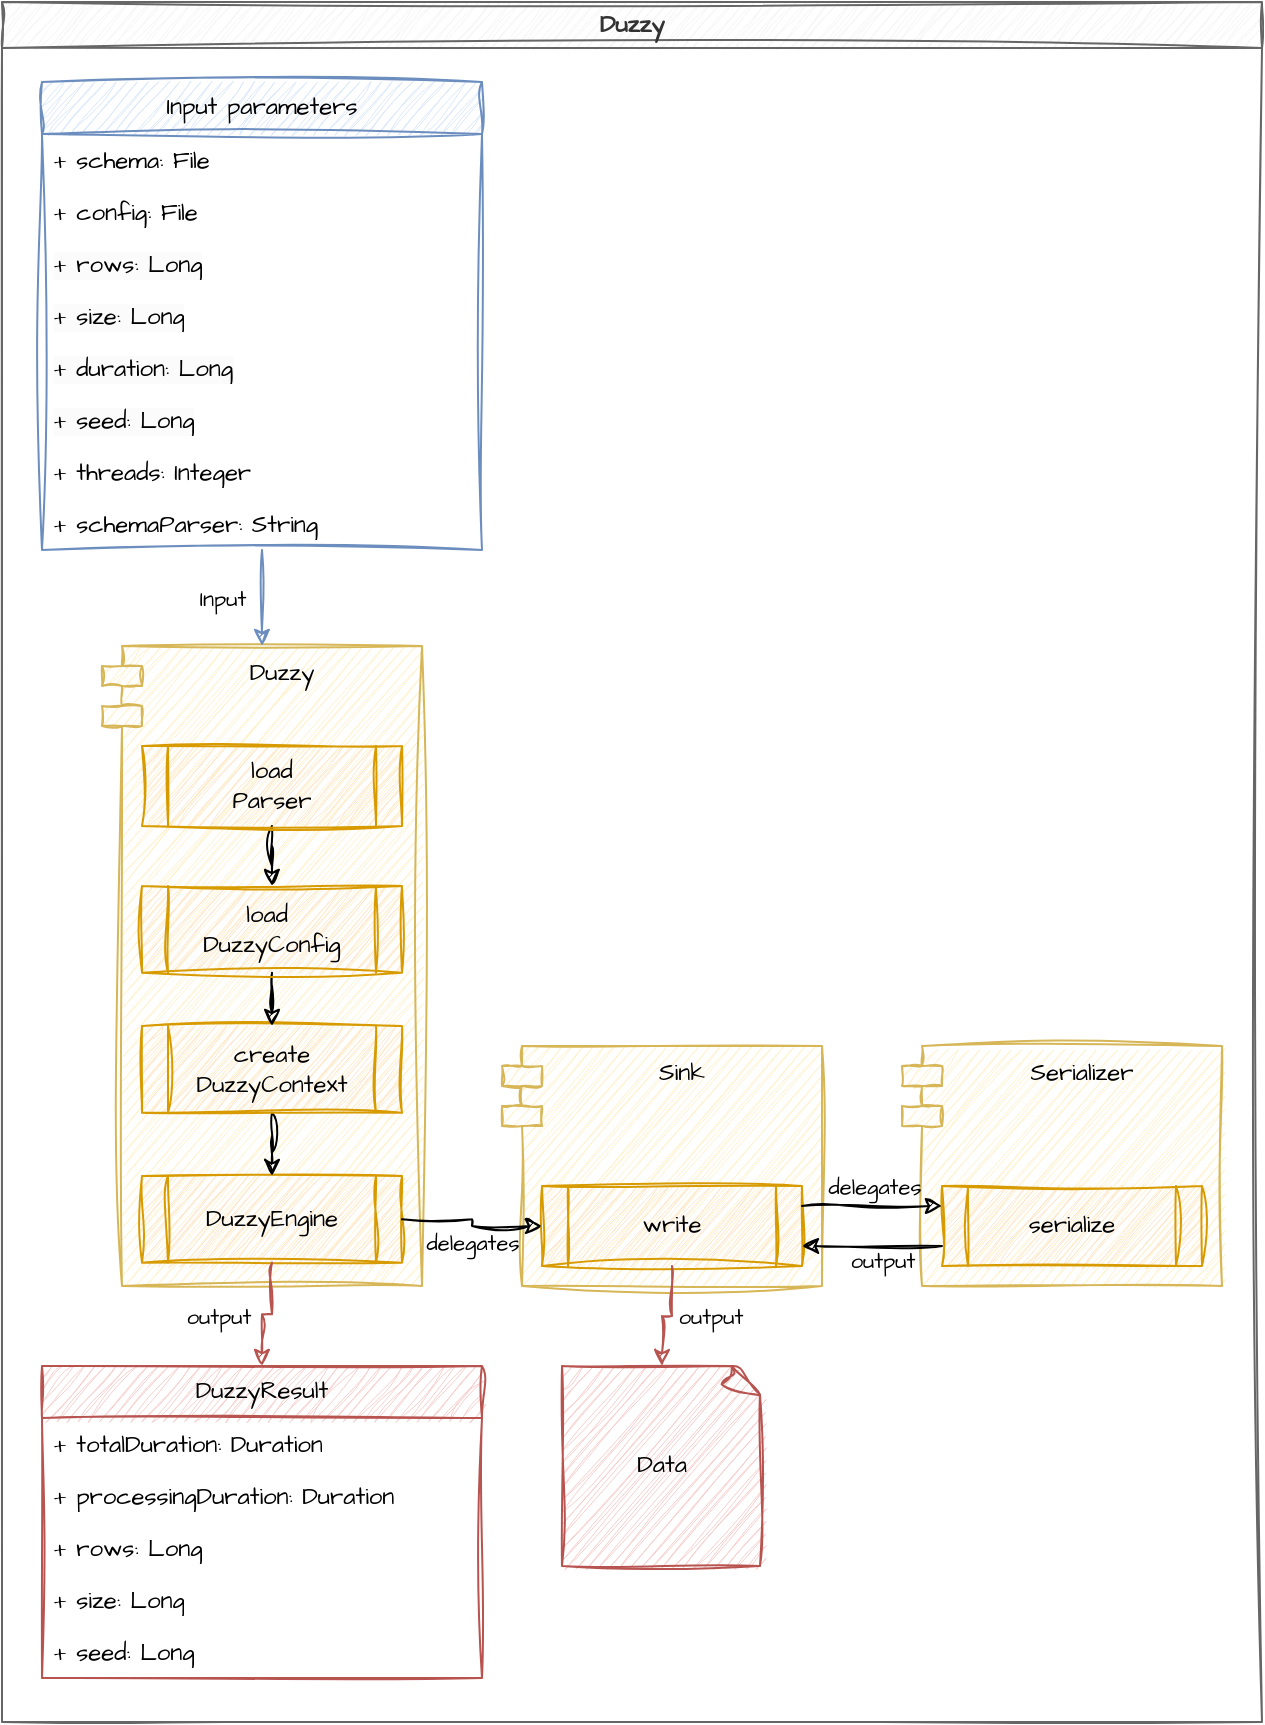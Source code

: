 <mxfile version="27.1.4" pages="3">
  <diagram name="Duzzy" id="pnqFzvZbyD39rJukW4TG">
    <mxGraphModel dx="1154" dy="770" grid="1" gridSize="10" guides="1" tooltips="1" connect="1" arrows="1" fold="1" page="1" pageScale="1" pageWidth="827" pageHeight="1169" math="0" shadow="0">
      <root>
        <mxCell id="0" />
        <mxCell id="1" parent="0" />
        <mxCell id="-JjYnB_nD6kpCVEs_xPV-169" value="Duzzy" style="swimlane;whiteSpace=wrap;html=1;sketch=1;hachureGap=4;jiggle=2;curveFitting=1;fontFamily=Architects Daughter;fontSource=https%3A%2F%2Ffonts.googleapis.com%2Fcss%3Ffamily%3DArchitects%2BDaughter;fillColor=#f5f5f5;fontColor=#333333;strokeColor=#666666;" parent="1" vertex="1">
          <mxGeometry x="40" y="40" width="630" height="860" as="geometry">
            <mxRectangle x="30" y="76" width="70" height="30" as="alternateBounds" />
          </mxGeometry>
        </mxCell>
        <mxCell id="-JjYnB_nD6kpCVEs_xPV-60" value="Serializer" style="shape=module;align=left;spacingLeft=20;align=center;verticalAlign=top;whiteSpace=wrap;html=1;sketch=1;hachureGap=4;jiggle=2;curveFitting=1;fontFamily=Architects Daughter;fontSource=https%3A%2F%2Ffonts.googleapis.com%2Fcss%3Ffamily%3DArchitects%2BDaughter;container=1;fillColor=#fff2cc;strokeColor=#d6b656;" parent="-JjYnB_nD6kpCVEs_xPV-169" vertex="1">
          <mxGeometry x="450" y="522" width="160" height="120" as="geometry">
            <mxRectangle x="200" y="520" width="110" height="30" as="alternateBounds" />
          </mxGeometry>
        </mxCell>
        <mxCell id="-JjYnB_nD6kpCVEs_xPV-61" value="serialize" style="shape=process;whiteSpace=wrap;html=1;backgroundOutline=1;sketch=1;hachureGap=4;jiggle=2;curveFitting=1;fontFamily=Architects Daughter;fontSource=https%3A%2F%2Ffonts.googleapis.com%2Fcss%3Ffamily%3DArchitects%2BDaughter;fillColor=#ffe6cc;strokeColor=#d79b00;" parent="-JjYnB_nD6kpCVEs_xPV-60" vertex="1">
          <mxGeometry x="20" y="70" width="130" height="40" as="geometry" />
        </mxCell>
        <mxCell id="-JjYnB_nD6kpCVEs_xPV-63" value="Sink" style="shape=module;align=left;spacingLeft=20;align=center;verticalAlign=top;whiteSpace=wrap;html=1;sketch=1;hachureGap=4;jiggle=2;curveFitting=1;fontFamily=Architects Daughter;fontSource=https%3A%2F%2Ffonts.googleapis.com%2Fcss%3Ffamily%3DArchitects%2BDaughter;container=1;fillColor=#fff2cc;strokeColor=#d6b656;" parent="-JjYnB_nD6kpCVEs_xPV-169" vertex="1">
          <mxGeometry x="250" y="522" width="160" height="120" as="geometry">
            <mxRectangle x="200" y="520" width="110" height="30" as="alternateBounds" />
          </mxGeometry>
        </mxCell>
        <mxCell id="-JjYnB_nD6kpCVEs_xPV-64" value="write" style="shape=process;whiteSpace=wrap;html=1;backgroundOutline=1;sketch=1;hachureGap=4;jiggle=2;curveFitting=1;fontFamily=Architects Daughter;fontSource=https%3A%2F%2Ffonts.googleapis.com%2Fcss%3Ffamily%3DArchitects%2BDaughter;fillColor=#ffe6cc;strokeColor=#d79b00;" parent="-JjYnB_nD6kpCVEs_xPV-63" vertex="1">
          <mxGeometry x="20" y="70" width="130" height="40" as="geometry" />
        </mxCell>
        <mxCell id="-JjYnB_nD6kpCVEs_xPV-66" style="edgeStyle=orthogonalEdgeStyle;rounded=0;sketch=1;hachureGap=4;jiggle=2;curveFitting=1;orthogonalLoop=1;jettySize=auto;html=1;entryX=0;entryY=0.25;entryDx=0;entryDy=0;fontFamily=Architects Daughter;fontSource=https%3A%2F%2Ffonts.googleapis.com%2Fcss%3Ffamily%3DArchitects%2BDaughter;exitX=1;exitY=0.25;exitDx=0;exitDy=0;fillColor=#dae8fc;strokeColor=#000000;" parent="-JjYnB_nD6kpCVEs_xPV-169" source="-JjYnB_nD6kpCVEs_xPV-64" target="-JjYnB_nD6kpCVEs_xPV-61" edge="1">
          <mxGeometry relative="1" as="geometry" />
        </mxCell>
        <mxCell id="7cIZia62LDcIAHMaiL2--11" value="delegates" style="edgeLabel;html=1;align=center;verticalAlign=middle;resizable=0;points=[];sketch=1;hachureGap=4;jiggle=2;curveFitting=1;fontFamily=Architects Daughter;fontSource=https%3A%2F%2Ffonts.googleapis.com%2Fcss%3Ffamily%3DArchitects%2BDaughter;spacingBottom=15;labelBackgroundColor=none;" parent="-JjYnB_nD6kpCVEs_xPV-66" vertex="1" connectable="0">
          <mxGeometry x="0.029" y="3" relative="1" as="geometry">
            <mxPoint as="offset" />
          </mxGeometry>
        </mxCell>
        <mxCell id="-JjYnB_nD6kpCVEs_xPV-67" style="edgeStyle=orthogonalEdgeStyle;rounded=0;sketch=1;hachureGap=4;jiggle=2;curveFitting=1;orthogonalLoop=1;jettySize=auto;html=1;entryX=1;entryY=0.75;entryDx=0;entryDy=0;fontFamily=Architects Daughter;fontSource=https%3A%2F%2Ffonts.googleapis.com%2Fcss%3Ffamily%3DArchitects%2BDaughter;exitX=0;exitY=0.75;exitDx=0;exitDy=0;fillColor=#f8cecc;strokeColor=#000000;spacingBottom=0;labelBackgroundColor=none;spacingTop=10;" parent="-JjYnB_nD6kpCVEs_xPV-169" source="-JjYnB_nD6kpCVEs_xPV-61" target="-JjYnB_nD6kpCVEs_xPV-64" edge="1">
          <mxGeometry relative="1" as="geometry" />
        </mxCell>
        <mxCell id="7cIZia62LDcIAHMaiL2--13" value="out&lt;span style=&quot;color: light-dark(rgb(0, 0, 0), rgb(255, 255, 255));&quot;&gt;put&lt;/span&gt;" style="edgeLabel;html=1;align=center;verticalAlign=middle;resizable=0;points=[];sketch=1;hachureGap=4;jiggle=2;curveFitting=1;fontFamily=Architects Daughter;fontSource=https%3A%2F%2Ffonts.googleapis.com%2Fcss%3Ffamily%3DArchitects%2BDaughter;labelBackgroundColor=none;spacingTop=15;spacingRight=5;" parent="-JjYnB_nD6kpCVEs_xPV-67" vertex="1" connectable="0">
          <mxGeometry x="-0.2" y="-1" relative="1" as="geometry">
            <mxPoint as="offset" />
          </mxGeometry>
        </mxCell>
        <mxCell id="-JjYnB_nD6kpCVEs_xPV-68" value="Duzzy" style="shape=module;align=left;spacingLeft=20;align=center;verticalAlign=top;whiteSpace=wrap;html=1;sketch=1;hachureGap=4;jiggle=2;curveFitting=1;fontFamily=Architects Daughter;fontSource=https%3A%2F%2Ffonts.googleapis.com%2Fcss%3Ffamily%3DArchitects%2BDaughter;container=1;fillColor=#fff2cc;strokeColor=#d6b656;" parent="-JjYnB_nD6kpCVEs_xPV-169" vertex="1">
          <mxGeometry x="50" y="322" width="160" height="320" as="geometry">
            <mxRectangle x="200" y="520" width="110" height="30" as="alternateBounds" />
          </mxGeometry>
        </mxCell>
        <mxCell id="-JjYnB_nD6kpCVEs_xPV-69" value="DuzzyEngine" style="shape=process;whiteSpace=wrap;html=1;backgroundOutline=1;sketch=1;hachureGap=4;jiggle=2;curveFitting=1;fontFamily=Architects Daughter;fontSource=https%3A%2F%2Ffonts.googleapis.com%2Fcss%3Ffamily%3DArchitects%2BDaughter;fillColor=#ffe6cc;strokeColor=#d79b00;" parent="-JjYnB_nD6kpCVEs_xPV-68" vertex="1">
          <mxGeometry x="20" y="265" width="130" height="43.33" as="geometry" />
        </mxCell>
        <mxCell id="-JjYnB_nD6kpCVEs_xPV-132" style="edgeStyle=orthogonalEdgeStyle;rounded=0;sketch=1;hachureGap=4;jiggle=2;curveFitting=1;orthogonalLoop=1;jettySize=auto;html=1;entryX=0.5;entryY=0;entryDx=0;entryDy=0;fontFamily=Architects Daughter;fontSource=https%3A%2F%2Ffonts.googleapis.com%2Fcss%3Ffamily%3DArchitects%2BDaughter;" parent="-JjYnB_nD6kpCVEs_xPV-68" source="-JjYnB_nD6kpCVEs_xPV-129" target="-JjYnB_nD6kpCVEs_xPV-69" edge="1">
          <mxGeometry relative="1" as="geometry" />
        </mxCell>
        <mxCell id="-JjYnB_nD6kpCVEs_xPV-129" value="create&lt;div&gt;DuzzyContext&lt;/div&gt;" style="shape=process;whiteSpace=wrap;html=1;backgroundOutline=1;sketch=1;hachureGap=4;jiggle=2;curveFitting=1;fontFamily=Architects Daughter;fontSource=https%3A%2F%2Ffonts.googleapis.com%2Fcss%3Ffamily%3DArchitects%2BDaughter;fillColor=#ffe6cc;strokeColor=#d79b00;" parent="-JjYnB_nD6kpCVEs_xPV-68" vertex="1">
          <mxGeometry x="20" y="190" width="130" height="43.33" as="geometry" />
        </mxCell>
        <mxCell id="-JjYnB_nD6kpCVEs_xPV-134" style="edgeStyle=orthogonalEdgeStyle;rounded=0;sketch=1;hachureGap=4;jiggle=2;curveFitting=1;orthogonalLoop=1;jettySize=auto;html=1;fontFamily=Architects Daughter;fontSource=https%3A%2F%2Ffonts.googleapis.com%2Fcss%3Ffamily%3DArchitects%2BDaughter;" parent="-JjYnB_nD6kpCVEs_xPV-68" source="-JjYnB_nD6kpCVEs_xPV-130" target="-JjYnB_nD6kpCVEs_xPV-129" edge="1">
          <mxGeometry relative="1" as="geometry" />
        </mxCell>
        <mxCell id="-JjYnB_nD6kpCVEs_xPV-130" value="load&amp;nbsp;&lt;div&gt;DuzzyConfig&lt;/div&gt;" style="shape=process;whiteSpace=wrap;html=1;backgroundOutline=1;sketch=1;hachureGap=4;jiggle=2;curveFitting=1;fontFamily=Architects Daughter;fontSource=https%3A%2F%2Ffonts.googleapis.com%2Fcss%3Ffamily%3DArchitects%2BDaughter;fillColor=#ffe6cc;strokeColor=#d79b00;" parent="-JjYnB_nD6kpCVEs_xPV-68" vertex="1">
          <mxGeometry x="20" y="120" width="130" height="43.33" as="geometry" />
        </mxCell>
        <mxCell id="-JjYnB_nD6kpCVEs_xPV-135" style="edgeStyle=orthogonalEdgeStyle;rounded=0;sketch=1;hachureGap=4;jiggle=2;curveFitting=1;orthogonalLoop=1;jettySize=auto;html=1;entryX=0.5;entryY=0;entryDx=0;entryDy=0;fontFamily=Architects Daughter;fontSource=https%3A%2F%2Ffonts.googleapis.com%2Fcss%3Ffamily%3DArchitects%2BDaughter;" parent="-JjYnB_nD6kpCVEs_xPV-68" source="-JjYnB_nD6kpCVEs_xPV-131" target="-JjYnB_nD6kpCVEs_xPV-130" edge="1">
          <mxGeometry relative="1" as="geometry" />
        </mxCell>
        <mxCell id="-JjYnB_nD6kpCVEs_xPV-131" value="load&lt;div&gt;Parser&lt;/div&gt;" style="shape=process;whiteSpace=wrap;html=1;backgroundOutline=1;sketch=1;hachureGap=4;jiggle=2;curveFitting=1;fontFamily=Architects Daughter;fontSource=https%3A%2F%2Ffonts.googleapis.com%2Fcss%3Ffamily%3DArchitects%2BDaughter;fillColor=#ffe6cc;strokeColor=#d79b00;" parent="-JjYnB_nD6kpCVEs_xPV-68" vertex="1">
          <mxGeometry x="20" y="50" width="130" height="40" as="geometry" />
        </mxCell>
        <mxCell id="-JjYnB_nD6kpCVEs_xPV-70" value="delegates" style="edgeStyle=orthogonalEdgeStyle;rounded=0;sketch=1;hachureGap=4;jiggle=2;curveFitting=1;orthogonalLoop=1;jettySize=auto;html=1;entryX=0;entryY=0.5;entryDx=0;entryDy=0;fontFamily=Architects Daughter;fontSource=https%3A%2F%2Ffonts.googleapis.com%2Fcss%3Ffamily%3DArchitects%2BDaughter;fillColor=#dae8fc;strokeColor=#000000;spacingTop=18;labelBackgroundColor=none;" parent="-JjYnB_nD6kpCVEs_xPV-169" source="-JjYnB_nD6kpCVEs_xPV-69" target="-JjYnB_nD6kpCVEs_xPV-64" edge="1">
          <mxGeometry x="0.009" relative="1" as="geometry">
            <mxPoint as="offset" />
          </mxGeometry>
        </mxCell>
        <mxCell id="-JjYnB_nD6kpCVEs_xPV-75" value="DuzzyResult" style="swimlane;fontStyle=0;childLayout=stackLayout;horizontal=1;startSize=26;fillColor=#f8cecc;horizontalStack=0;resizeParent=1;resizeParentMax=0;resizeLast=0;collapsible=1;marginBottom=0;whiteSpace=wrap;html=1;sketch=1;hachureGap=4;jiggle=2;curveFitting=1;fontFamily=Architects Daughter;fontSource=https%3A%2F%2Ffonts.googleapis.com%2Fcss%3Ffamily%3DArchitects%2BDaughter;swimlaneLine=1;strokeColor=#b85450;" parent="-JjYnB_nD6kpCVEs_xPV-169" vertex="1">
          <mxGeometry x="20" y="682" width="220" height="156" as="geometry" />
        </mxCell>
        <mxCell id="-JjYnB_nD6kpCVEs_xPV-76" value="+ totalDuration: Duration" style="text;strokeColor=none;fillColor=none;align=left;verticalAlign=top;spacingLeft=4;spacingRight=4;overflow=hidden;rotatable=0;points=[[0,0.5],[1,0.5]];portConstraint=eastwest;whiteSpace=wrap;html=1;fontFamily=Architects Daughter;fontSource=https%3A%2F%2Ffonts.googleapis.com%2Fcss%3Ffamily%3DArchitects%2BDaughter;" parent="-JjYnB_nD6kpCVEs_xPV-75" vertex="1">
          <mxGeometry y="26" width="220" height="26" as="geometry" />
        </mxCell>
        <mxCell id="gBrxHwZNslphg179oc5l-2" value="+ processingDuration: Duration" style="text;strokeColor=none;fillColor=none;align=left;verticalAlign=top;spacingLeft=4;spacingRight=4;overflow=hidden;rotatable=0;points=[[0,0.5],[1,0.5]];portConstraint=eastwest;whiteSpace=wrap;html=1;fontFamily=Architects Daughter;fontSource=https%3A%2F%2Ffonts.googleapis.com%2Fcss%3Ffamily%3DArchitects%2BDaughter;" parent="-JjYnB_nD6kpCVEs_xPV-75" vertex="1">
          <mxGeometry y="52" width="220" height="26" as="geometry" />
        </mxCell>
        <mxCell id="-JjYnB_nD6kpCVEs_xPV-77" value="+ rows: Long" style="text;strokeColor=none;fillColor=none;align=left;verticalAlign=top;spacingLeft=4;spacingRight=4;overflow=hidden;rotatable=0;points=[[0,0.5],[1,0.5]];portConstraint=eastwest;whiteSpace=wrap;html=1;fontFamily=Architects Daughter;fontSource=https%3A%2F%2Ffonts.googleapis.com%2Fcss%3Ffamily%3DArchitects%2BDaughter;" parent="-JjYnB_nD6kpCVEs_xPV-75" vertex="1">
          <mxGeometry y="78" width="220" height="26" as="geometry" />
        </mxCell>
        <mxCell id="-JjYnB_nD6kpCVEs_xPV-78" value="+ size: Long" style="text;strokeColor=none;fillColor=none;align=left;verticalAlign=top;spacingLeft=4;spacingRight=4;overflow=hidden;rotatable=0;points=[[0,0.5],[1,0.5]];portConstraint=eastwest;whiteSpace=wrap;html=1;fontFamily=Architects Daughter;fontSource=https%3A%2F%2Ffonts.googleapis.com%2Fcss%3Ffamily%3DArchitects%2BDaughter;" parent="-JjYnB_nD6kpCVEs_xPV-75" vertex="1">
          <mxGeometry y="104" width="220" height="26" as="geometry" />
        </mxCell>
        <mxCell id="9BSdGtgDBfkKoUl6hjT--2" value="+ seed: Long" style="text;strokeColor=none;fillColor=none;align=left;verticalAlign=top;spacingLeft=4;spacingRight=4;overflow=hidden;rotatable=0;points=[[0,0.5],[1,0.5]];portConstraint=eastwest;whiteSpace=wrap;html=1;fontFamily=Architects Daughter;fontSource=https%3A%2F%2Ffonts.googleapis.com%2Fcss%3Ffamily%3DArchitects%2BDaughter;" vertex="1" parent="-JjYnB_nD6kpCVEs_xPV-75">
          <mxGeometry y="130" width="220" height="26" as="geometry" />
        </mxCell>
        <mxCell id="-JjYnB_nD6kpCVEs_xPV-80" style="edgeStyle=orthogonalEdgeStyle;rounded=0;sketch=1;hachureGap=4;jiggle=2;curveFitting=1;orthogonalLoop=1;jettySize=auto;html=1;exitX=0.5;exitY=1;exitDx=0;exitDy=0;entryX=0.5;entryY=0;entryDx=0;entryDy=0;fontFamily=Architects Daughter;fontSource=https%3A%2F%2Ffonts.googleapis.com%2Fcss%3Ffamily%3DArchitects%2BDaughter;fillColor=#f8cecc;strokeColor=#b85450;spacingRight=10;" parent="-JjYnB_nD6kpCVEs_xPV-169" source="-JjYnB_nD6kpCVEs_xPV-69" target="-JjYnB_nD6kpCVEs_xPV-75" edge="1">
          <mxGeometry relative="1" as="geometry" />
        </mxCell>
        <mxCell id="7cIZia62LDcIAHMaiL2--12" value="output" style="edgeLabel;html=1;align=center;verticalAlign=middle;resizable=0;points=[];sketch=1;hachureGap=4;jiggle=2;curveFitting=1;fontFamily=Architects Daughter;fontSource=https%3A%2F%2Ffonts.googleapis.com%2Fcss%3Ffamily%3DArchitects%2BDaughter;labelBackgroundColor=none;spacingRight=50;" parent="-JjYnB_nD6kpCVEs_xPV-80" vertex="1" connectable="0">
          <mxGeometry x="-0.016" y="1" relative="1" as="geometry">
            <mxPoint as="offset" />
          </mxGeometry>
        </mxCell>
        <mxCell id="-JjYnB_nD6kpCVEs_xPV-136" value="Input" style="edgeStyle=orthogonalEdgeStyle;rounded=0;sketch=1;hachureGap=4;jiggle=2;curveFitting=1;orthogonalLoop=1;jettySize=auto;html=1;entryX=0.5;entryY=0;entryDx=0;entryDy=0;fontFamily=Architects Daughter;fontSource=https%3A%2F%2Ffonts.googleapis.com%2Fcss%3Ffamily%3DArchitects%2BDaughter;fillColor=#dae8fc;strokeColor=#6c8ebf;labelBackgroundColor=none;spacingRight=40;" parent="-JjYnB_nD6kpCVEs_xPV-169" source="-JjYnB_nD6kpCVEs_xPV-98" target="-JjYnB_nD6kpCVEs_xPV-68" edge="1">
          <mxGeometry relative="1" as="geometry" />
        </mxCell>
        <mxCell id="-JjYnB_nD6kpCVEs_xPV-98" value="Input parameters" style="swimlane;fontStyle=0;childLayout=stackLayout;horizontal=1;startSize=26;fillColor=#dae8fc;horizontalStack=0;resizeParent=1;resizeParentMax=0;resizeLast=0;collapsible=1;marginBottom=0;whiteSpace=wrap;html=1;sketch=1;hachureGap=4;jiggle=2;curveFitting=1;fontFamily=Architects Daughter;fontSource=https%3A%2F%2Ffonts.googleapis.com%2Fcss%3Ffamily%3DArchitects%2BDaughter;swimlaneLine=1;strokeColor=#6c8ebf;" parent="-JjYnB_nD6kpCVEs_xPV-169" vertex="1">
          <mxGeometry x="20" y="40" width="220" height="234" as="geometry" />
        </mxCell>
        <mxCell id="-JjYnB_nD6kpCVEs_xPV-99" value="+ schema: File" style="text;strokeColor=none;fillColor=none;align=left;verticalAlign=top;spacingLeft=4;spacingRight=4;overflow=hidden;rotatable=0;points=[[0,0.5],[1,0.5]];portConstraint=eastwest;whiteSpace=wrap;html=1;fontFamily=Architects Daughter;fontSource=https%3A%2F%2Ffonts.googleapis.com%2Fcss%3Ffamily%3DArchitects%2BDaughter;" parent="-JjYnB_nD6kpCVEs_xPV-98" vertex="1">
          <mxGeometry y="26" width="220" height="26" as="geometry" />
        </mxCell>
        <mxCell id="-JjYnB_nD6kpCVEs_xPV-100" value="+ config: File" style="text;strokeColor=none;fillColor=none;align=left;verticalAlign=top;spacingLeft=4;spacingRight=4;overflow=hidden;rotatable=0;points=[[0,0.5],[1,0.5]];portConstraint=eastwest;whiteSpace=wrap;html=1;fontFamily=Architects Daughter;fontSource=https%3A%2F%2Ffonts.googleapis.com%2Fcss%3Ffamily%3DArchitects%2BDaughter;" parent="-JjYnB_nD6kpCVEs_xPV-98" vertex="1">
          <mxGeometry y="52" width="220" height="26" as="geometry" />
        </mxCell>
        <mxCell id="-JjYnB_nD6kpCVEs_xPV-101" value="&lt;meta charset=&quot;utf-8&quot;&gt;&lt;span style=&quot;color: rgb(0, 0, 0); font-family: &amp;quot;Architects Daughter&amp;quot;; font-size: 12px; font-style: normal; font-variant-ligatures: normal; font-variant-caps: normal; font-weight: 400; letter-spacing: normal; orphans: 2; text-align: left; text-indent: 0px; text-transform: none; widows: 2; word-spacing: 0px; -webkit-text-stroke-width: 0px; white-space: normal; background-color: rgb(251, 251, 251); text-decoration-thickness: initial; text-decoration-style: initial; text-decoration-color: initial; display: inline !important; float: none;&quot;&gt;+ rows: Long&lt;/span&gt;" style="text;strokeColor=none;fillColor=none;align=left;verticalAlign=top;spacingLeft=4;spacingRight=4;overflow=hidden;rotatable=0;points=[[0,0.5],[1,0.5]];portConstraint=eastwest;whiteSpace=wrap;html=1;fontFamily=Architects Daughter;fontSource=https%3A%2F%2Ffonts.googleapis.com%2Fcss%3Ffamily%3DArchitects%2BDaughter;" parent="-JjYnB_nD6kpCVEs_xPV-98" vertex="1">
          <mxGeometry y="78" width="220" height="26" as="geometry" />
        </mxCell>
        <mxCell id="9BSdGtgDBfkKoUl6hjT--3" value="&lt;span style=&quot;color: rgb(0, 0, 0); font-family: &amp;quot;Architects Daughter&amp;quot;; font-size: 12px; font-style: normal; font-variant-ligatures: normal; font-variant-caps: normal; font-weight: 400; letter-spacing: normal; orphans: 2; text-align: left; text-indent: 0px; text-transform: none; widows: 2; word-spacing: 0px; -webkit-text-stroke-width: 0px; white-space: normal; background-color: rgb(251, 251, 251); text-decoration-thickness: initial; text-decoration-style: initial; text-decoration-color: initial; float: none; display: inline !important;&quot;&gt;+ size: Long&lt;/span&gt;" style="text;strokeColor=none;fillColor=none;align=left;verticalAlign=top;spacingLeft=4;spacingRight=4;overflow=hidden;rotatable=0;points=[[0,0.5],[1,0.5]];portConstraint=eastwest;whiteSpace=wrap;html=1;fontFamily=Architects Daughter;fontSource=https%3A%2F%2Ffonts.googleapis.com%2Fcss%3Ffamily%3DArchitects%2BDaughter;" vertex="1" parent="-JjYnB_nD6kpCVEs_xPV-98">
          <mxGeometry y="104" width="220" height="26" as="geometry" />
        </mxCell>
        <mxCell id="9BSdGtgDBfkKoUl6hjT--4" value="&lt;span style=&quot;color: rgb(0, 0, 0); font-family: &amp;quot;Architects Daughter&amp;quot;; font-size: 12px; font-style: normal; font-variant-ligatures: normal; font-variant-caps: normal; font-weight: 400; letter-spacing: normal; orphans: 2; text-align: left; text-indent: 0px; text-transform: none; widows: 2; word-spacing: 0px; -webkit-text-stroke-width: 0px; white-space: normal; background-color: rgb(251, 251, 251); text-decoration-thickness: initial; text-decoration-style: initial; text-decoration-color: initial; float: none; display: inline !important;&quot;&gt;+ duration: Long&lt;/span&gt;" style="text;strokeColor=none;fillColor=none;align=left;verticalAlign=top;spacingLeft=4;spacingRight=4;overflow=hidden;rotatable=0;points=[[0,0.5],[1,0.5]];portConstraint=eastwest;whiteSpace=wrap;html=1;fontFamily=Architects Daughter;fontSource=https%3A%2F%2Ffonts.googleapis.com%2Fcss%3Ffamily%3DArchitects%2BDaughter;" vertex="1" parent="-JjYnB_nD6kpCVEs_xPV-98">
          <mxGeometry y="130" width="220" height="26" as="geometry" />
        </mxCell>
        <mxCell id="-JjYnB_nD6kpCVEs_xPV-102" value="&lt;meta charset=&quot;utf-8&quot;&gt;&lt;span style=&quot;color: rgb(0, 0, 0); font-family: &amp;quot;Architects Daughter&amp;quot;; font-size: 12px; font-style: normal; font-variant-ligatures: normal; font-variant-caps: normal; font-weight: 400; letter-spacing: normal; orphans: 2; text-align: left; text-indent: 0px; text-transform: none; widows: 2; word-spacing: 0px; -webkit-text-stroke-width: 0px; white-space: normal; background-color: rgb(251, 251, 251); text-decoration-thickness: initial; text-decoration-style: initial; text-decoration-color: initial; display: inline !important; float: none;&quot;&gt;+ seed: Long&lt;/span&gt;" style="text;strokeColor=none;fillColor=none;align=left;verticalAlign=top;spacingLeft=4;spacingRight=4;overflow=hidden;rotatable=0;points=[[0,0.5],[1,0.5]];portConstraint=eastwest;whiteSpace=wrap;html=1;fontFamily=Architects Daughter;fontSource=https%3A%2F%2Ffonts.googleapis.com%2Fcss%3Ffamily%3DArchitects%2BDaughter;" parent="-JjYnB_nD6kpCVEs_xPV-98" vertex="1">
          <mxGeometry y="156" width="220" height="26" as="geometry" />
        </mxCell>
        <mxCell id="-JjYnB_nD6kpCVEs_xPV-103" value="+ threads: Integer" style="text;strokeColor=none;fillColor=none;align=left;verticalAlign=top;spacingLeft=4;spacingRight=4;overflow=hidden;rotatable=0;points=[[0,0.5],[1,0.5]];portConstraint=eastwest;whiteSpace=wrap;html=1;fontFamily=Architects Daughter;fontSource=https%3A%2F%2Ffonts.googleapis.com%2Fcss%3Ffamily%3DArchitects%2BDaughter;" parent="-JjYnB_nD6kpCVEs_xPV-98" vertex="1">
          <mxGeometry y="182" width="220" height="26" as="geometry" />
        </mxCell>
        <mxCell id="7cIZia62LDcIAHMaiL2--3" value="+ schemaParser: String" style="text;strokeColor=none;fillColor=none;align=left;verticalAlign=top;spacingLeft=4;spacingRight=4;overflow=hidden;rotatable=0;points=[[0,0.5],[1,0.5]];portConstraint=eastwest;whiteSpace=wrap;html=1;fontFamily=Architects Daughter;fontSource=https%3A%2F%2Ffonts.googleapis.com%2Fcss%3Ffamily%3DArchitects%2BDaughter;" parent="-JjYnB_nD6kpCVEs_xPV-98" vertex="1">
          <mxGeometry y="208" width="220" height="26" as="geometry" />
        </mxCell>
        <mxCell id="-JjYnB_nD6kpCVEs_xPV-205" value="Data" style="whiteSpace=wrap;html=1;shape=mxgraph.basic.document;sketch=1;hachureGap=4;jiggle=2;curveFitting=1;fontFamily=Architects Daughter;fontSource=https%3A%2F%2Ffonts.googleapis.com%2Fcss%3Ffamily%3DArchitects%2BDaughter;fillColor=#f8cecc;strokeColor=#b85450;" parent="-JjYnB_nD6kpCVEs_xPV-169" vertex="1">
          <mxGeometry x="280" y="682" width="100" height="100" as="geometry" />
        </mxCell>
        <mxCell id="-JjYnB_nD6kpCVEs_xPV-206" style="edgeStyle=orthogonalEdgeStyle;rounded=0;sketch=1;hachureGap=4;jiggle=2;curveFitting=1;orthogonalLoop=1;jettySize=auto;html=1;entryX=0.5;entryY=0;entryDx=0;entryDy=0;entryPerimeter=0;fontFamily=Architects Daughter;fontSource=https%3A%2F%2Ffonts.googleapis.com%2Fcss%3Ffamily%3DArchitects%2BDaughter;fillColor=#f8cecc;strokeColor=#b85450;labelBackgroundColor=none;spacingTop=10;" parent="-JjYnB_nD6kpCVEs_xPV-169" source="-JjYnB_nD6kpCVEs_xPV-64" target="-JjYnB_nD6kpCVEs_xPV-205" edge="1">
          <mxGeometry relative="1" as="geometry">
            <mxPoint x="350" y="662" as="targetPoint" />
          </mxGeometry>
        </mxCell>
        <mxCell id="7cIZia62LDcIAHMaiL2--14" value="output" style="edgeLabel;html=1;align=center;verticalAlign=middle;resizable=0;points=[];sketch=1;hachureGap=4;jiggle=2;curveFitting=1;fontFamily=Architects Daughter;fontSource=https%3A%2F%2Ffonts.googleapis.com%2Fcss%3Ffamily%3DArchitects%2BDaughter;labelBackgroundColor=none;spacingTop=15;spacingLeft=30;" parent="-JjYnB_nD6kpCVEs_xPV-206" vertex="1" connectable="0">
          <mxGeometry x="-0.382" y="4" relative="1" as="geometry">
            <mxPoint as="offset" />
          </mxGeometry>
        </mxCell>
      </root>
    </mxGraphModel>
  </diagram>
  <diagram id="IlgUO9Z_FTAXZNnUKU9S" name="Duzzy components">
    <mxGraphModel dx="1156" dy="770" grid="1" gridSize="10" guides="1" tooltips="1" connect="1" arrows="1" fold="1" page="1" pageScale="1" pageWidth="827" pageHeight="1169" math="0" shadow="0">
      <root>
        <mxCell id="0" />
        <mxCell id="1" parent="0" />
        <mxCell id="VvS_Z-bu8pSe9MN7qsOS-1" value="Duzzy - Load Parser" style="swimlane;whiteSpace=wrap;html=1;sketch=1;hachureGap=4;jiggle=2;curveFitting=1;fontFamily=Architects Daughter;fontSource=https%3A%2F%2Ffonts.googleapis.com%2Fcss%3Ffamily%3DArchitects%2BDaughter;" vertex="1" parent="1">
          <mxGeometry x="44" y="40" width="736" height="180" as="geometry" />
        </mxCell>
        <mxCell id="VvS_Z-bu8pSe9MN7qsOS-2" value="Duzzy" style="shape=module;align=left;spacingLeft=20;align=center;verticalAlign=top;whiteSpace=wrap;html=1;sketch=1;hachureGap=4;jiggle=2;curveFitting=1;fontFamily=Architects Daughter;fontSource=https%3A%2F%2Ffonts.googleapis.com%2Fcss%3Ffamily%3DArchitects%2BDaughter;container=1;fillColor=#fff2cc;strokeColor=#d6b656;" vertex="1" parent="VvS_Z-bu8pSe9MN7qsOS-1">
          <mxGeometry x="220" y="39" width="160" height="120" as="geometry">
            <mxRectangle x="200" y="520" width="110" height="30" as="alternateBounds" />
          </mxGeometry>
        </mxCell>
        <mxCell id="VvS_Z-bu8pSe9MN7qsOS-3" value="load&lt;div&gt;Parser&lt;/div&gt;" style="shape=process;whiteSpace=wrap;html=1;backgroundOutline=1;sketch=1;hachureGap=4;jiggle=2;curveFitting=1;fontFamily=Architects Daughter;fontSource=https%3A%2F%2Ffonts.googleapis.com%2Fcss%3Ffamily%3DArchitects%2BDaughter;fillColor=#ffe6cc;strokeColor=#d79b00;" vertex="1" parent="VvS_Z-bu8pSe9MN7qsOS-2">
          <mxGeometry x="20" y="70" width="130" height="40" as="geometry" />
        </mxCell>
        <mxCell id="VvS_Z-bu8pSe9MN7qsOS-4" value="Parser" style="shape=module;align=left;spacingLeft=20;align=center;verticalAlign=top;whiteSpace=wrap;html=1;sketch=1;hachureGap=4;jiggle=2;curveFitting=1;fontFamily=Architects Daughter;fontSource=https%3A%2F%2Ffonts.googleapis.com%2Fcss%3Ffamily%3DArchitects%2BDaughter;container=1;fillColor=#f8cecc;strokeColor=#b85450;" vertex="1" parent="VvS_Z-bu8pSe9MN7qsOS-1">
          <mxGeometry x="500" y="39" width="160" height="120" as="geometry">
            <mxRectangle x="200" y="520" width="110" height="30" as="alternateBounds" />
          </mxGeometry>
        </mxCell>
        <mxCell id="VvS_Z-bu8pSe9MN7qsOS-5" style="edgeStyle=orthogonalEdgeStyle;rounded=0;sketch=1;hachureGap=4;jiggle=2;curveFitting=1;orthogonalLoop=1;jettySize=auto;html=1;entryX=0;entryY=0.5;entryDx=10;entryDy=0;entryPerimeter=0;fontFamily=Architects Daughter;fontSource=https%3A%2F%2Ffonts.googleapis.com%2Fcss%3Ffamily%3DArchitects%2BDaughter;fillColor=#f8cecc;strokeColor=#b85450;" edge="1" parent="VvS_Z-bu8pSe9MN7qsOS-1" source="VvS_Z-bu8pSe9MN7qsOS-3" target="VvS_Z-bu8pSe9MN7qsOS-4">
          <mxGeometry relative="1" as="geometry" />
        </mxCell>
        <mxCell id="VvS_Z-bu8pSe9MN7qsOS-6" style="edgeStyle=orthogonalEdgeStyle;rounded=0;sketch=1;hachureGap=4;jiggle=2;curveFitting=1;orthogonalLoop=1;jettySize=auto;html=1;entryX=0;entryY=0.5;entryDx=0;entryDy=0;fontFamily=Architects Daughter;fontSource=https%3A%2F%2Ffonts.googleapis.com%2Fcss%3Ffamily%3DArchitects%2BDaughter;fillColor=#dae8fc;strokeColor=#6c8ebf;" edge="1" parent="VvS_Z-bu8pSe9MN7qsOS-1" source="VvS_Z-bu8pSe9MN7qsOS-7" target="VvS_Z-bu8pSe9MN7qsOS-3">
          <mxGeometry relative="1" as="geometry" />
        </mxCell>
        <mxCell id="VvS_Z-bu8pSe9MN7qsOS-7" value="Schema&lt;div&gt;Parser&lt;/div&gt;" style="text;html=1;align=center;verticalAlign=middle;whiteSpace=wrap;rounded=1;fontFamily=Architects Daughter;fontSource=https%3A%2F%2Ffonts.googleapis.com%2Fcss%3Ffamily%3DArchitects%2BDaughter;sketch=1;curveFitting=1;jiggle=2;fillColor=#dae8fc;strokeColor=#6c8ebf;" vertex="1" parent="VvS_Z-bu8pSe9MN7qsOS-1">
          <mxGeometry x="20" y="79" width="80" height="40" as="geometry" />
        </mxCell>
        <mxCell id="VvS_Z-bu8pSe9MN7qsOS-8" value="Duzzy - Load DuzzyConfig" style="swimlane;whiteSpace=wrap;html=1;sketch=1;hachureGap=4;jiggle=2;curveFitting=1;fontFamily=Architects Daughter;fontSource=https%3A%2F%2Ffonts.googleapis.com%2Fcss%3Ffamily%3DArchitects%2BDaughter;" vertex="1" parent="1">
          <mxGeometry x="44" y="249" width="740" height="181" as="geometry" />
        </mxCell>
        <mxCell id="VvS_Z-bu8pSe9MN7qsOS-9" value="DuzzyConfig" style="swimlane;fontStyle=0;childLayout=stackLayout;horizontal=1;startSize=26;fillColor=#f8cecc;horizontalStack=0;resizeParent=1;resizeParentMax=0;resizeLast=0;collapsible=1;marginBottom=0;whiteSpace=wrap;html=1;sketch=1;hachureGap=4;jiggle=2;curveFitting=1;fontFamily=Architects Daughter;fontSource=https%3A%2F%2Ffonts.googleapis.com%2Fcss%3Ffamily%3DArchitects%2BDaughter;swimlaneLine=1;strokeColor=#b85450;" vertex="1" parent="VvS_Z-bu8pSe9MN7qsOS-8">
          <mxGeometry x="500" y="61" width="220" height="78" as="geometry" />
        </mxCell>
        <mxCell id="VvS_Z-bu8pSe9MN7qsOS-10" value="+ enrichers: List&amp;lt;Enricher&amp;gt;" style="text;strokeColor=none;fillColor=none;align=left;verticalAlign=top;spacingLeft=4;spacingRight=4;overflow=hidden;rotatable=0;points=[[0,0.5],[1,0.5]];portConstraint=eastwest;whiteSpace=wrap;html=1;fontFamily=Architects Daughter;fontSource=https%3A%2F%2Ffonts.googleapis.com%2Fcss%3Ffamily%3DArchitects%2BDaughter;" vertex="1" parent="VvS_Z-bu8pSe9MN7qsOS-9">
          <mxGeometry y="26" width="220" height="26" as="geometry" />
        </mxCell>
        <mxCell id="VvS_Z-bu8pSe9MN7qsOS-11" value="+ sink: Sink" style="text;strokeColor=none;fillColor=none;align=left;verticalAlign=top;spacingLeft=4;spacingRight=4;overflow=hidden;rotatable=0;points=[[0,0.5],[1,0.5]];portConstraint=eastwest;whiteSpace=wrap;html=1;fontFamily=Architects Daughter;fontSource=https%3A%2F%2Ffonts.googleapis.com%2Fcss%3Ffamily%3DArchitects%2BDaughter;" vertex="1" parent="VvS_Z-bu8pSe9MN7qsOS-9">
          <mxGeometry y="52" width="220" height="26" as="geometry" />
        </mxCell>
        <mxCell id="VvS_Z-bu8pSe9MN7qsOS-12" value="Duzzy" style="shape=module;align=left;spacingLeft=20;align=center;verticalAlign=top;whiteSpace=wrap;html=1;sketch=1;hachureGap=4;jiggle=2;curveFitting=1;fontFamily=Architects Daughter;fontSource=https%3A%2F%2Ffonts.googleapis.com%2Fcss%3Ffamily%3DArchitects%2BDaughter;container=1;fillColor=#fff2cc;strokeColor=#d6b656;" vertex="1" parent="VvS_Z-bu8pSe9MN7qsOS-8">
          <mxGeometry x="220" y="40" width="160" height="120" as="geometry">
            <mxRectangle x="200" y="520" width="110" height="30" as="alternateBounds" />
          </mxGeometry>
        </mxCell>
        <mxCell id="VvS_Z-bu8pSe9MN7qsOS-13" value="load&lt;div&gt;DuzzyConfig&lt;/div&gt;" style="shape=process;whiteSpace=wrap;html=1;backgroundOutline=1;sketch=1;hachureGap=4;jiggle=2;curveFitting=1;fontFamily=Architects Daughter;fontSource=https%3A%2F%2Ffonts.googleapis.com%2Fcss%3Ffamily%3DArchitects%2BDaughter;fillColor=#ffe6cc;strokeColor=#d79b00;" vertex="1" parent="VvS_Z-bu8pSe9MN7qsOS-12">
          <mxGeometry x="20" y="70" width="130" height="40" as="geometry" />
        </mxCell>
        <mxCell id="VvS_Z-bu8pSe9MN7qsOS-14" style="edgeStyle=orthogonalEdgeStyle;rounded=0;sketch=1;hachureGap=4;jiggle=2;curveFitting=1;orthogonalLoop=1;jettySize=auto;html=1;entryX=0;entryY=0.5;entryDx=0;entryDy=0;fontFamily=Architects Daughter;fontSource=https%3A%2F%2Ffonts.googleapis.com%2Fcss%3Ffamily%3DArchitects%2BDaughter;fillColor=#f8cecc;strokeColor=#b85450;" edge="1" parent="VvS_Z-bu8pSe9MN7qsOS-8" source="VvS_Z-bu8pSe9MN7qsOS-13" target="VvS_Z-bu8pSe9MN7qsOS-10">
          <mxGeometry relative="1" as="geometry" />
        </mxCell>
        <mxCell id="VvS_Z-bu8pSe9MN7qsOS-15" style="edgeStyle=orthogonalEdgeStyle;rounded=0;sketch=1;hachureGap=4;jiggle=2;curveFitting=1;orthogonalLoop=1;jettySize=auto;html=1;fontFamily=Architects Daughter;fontSource=https%3A%2F%2Ffonts.googleapis.com%2Fcss%3Ffamily%3DArchitects%2BDaughter;fillColor=#dae8fc;strokeColor=#6c8ebf;" edge="1" parent="VvS_Z-bu8pSe9MN7qsOS-8" source="VvS_Z-bu8pSe9MN7qsOS-16" target="VvS_Z-bu8pSe9MN7qsOS-13">
          <mxGeometry relative="1" as="geometry" />
        </mxCell>
        <mxCell id="VvS_Z-bu8pSe9MN7qsOS-16" value="DuzzyConfig" style="text;html=1;align=center;verticalAlign=middle;whiteSpace=wrap;rounded=1;fontFamily=Architects Daughter;fontSource=https%3A%2F%2Ffonts.googleapis.com%2Fcss%3Ffamily%3DArchitects%2BDaughter;sketch=1;curveFitting=1;jiggle=2;fillColor=#dae8fc;strokeColor=#6c8ebf;" vertex="1" parent="VvS_Z-bu8pSe9MN7qsOS-8">
          <mxGeometry x="20" y="80" width="80" height="40" as="geometry" />
        </mxCell>
        <mxCell id="VvS_Z-bu8pSe9MN7qsOS-17" value="Duzzy - Parser" style="swimlane;whiteSpace=wrap;html=1;sketch=1;hachureGap=4;jiggle=2;curveFitting=1;fontFamily=Architects Daughter;fontSource=https%3A%2F%2Ffonts.googleapis.com%2Fcss%3Ffamily%3DArchitects%2BDaughter;" vertex="1" parent="1">
          <mxGeometry x="44" y="450" width="740" height="190" as="geometry" />
        </mxCell>
        <mxCell id="VvS_Z-bu8pSe9MN7qsOS-18" value="Parser" style="shape=module;align=left;spacingLeft=20;align=center;verticalAlign=top;whiteSpace=wrap;html=1;sketch=1;hachureGap=4;jiggle=2;curveFitting=1;fontFamily=Architects Daughter;fontSource=https%3A%2F%2Ffonts.googleapis.com%2Fcss%3Ffamily%3DArchitects%2BDaughter;container=1;fillColor=#fff2cc;strokeColor=#d6b656;" vertex="1" parent="VvS_Z-bu8pSe9MN7qsOS-17">
          <mxGeometry x="220" y="50" width="160" height="120" as="geometry">
            <mxRectangle x="200" y="520" width="110" height="30" as="alternateBounds" />
          </mxGeometry>
        </mxCell>
        <mxCell id="VvS_Z-bu8pSe9MN7qsOS-19" value="parse" style="shape=process;whiteSpace=wrap;html=1;backgroundOutline=1;sketch=1;hachureGap=4;jiggle=2;curveFitting=1;fontFamily=Architects Daughter;fontSource=https%3A%2F%2Ffonts.googleapis.com%2Fcss%3Ffamily%3DArchitects%2BDaughter;fillColor=#ffe6cc;strokeColor=#d79b00;" vertex="1" parent="VvS_Z-bu8pSe9MN7qsOS-18">
          <mxGeometry x="20" y="70" width="130" height="40" as="geometry" />
        </mxCell>
        <mxCell id="VvS_Z-bu8pSe9MN7qsOS-20" value="DuzzySchema" style="swimlane;fontStyle=0;childLayout=stackLayout;horizontal=1;startSize=26;fillColor=#f8cecc;horizontalStack=0;resizeParent=1;resizeParentMax=0;resizeLast=0;collapsible=1;marginBottom=0;whiteSpace=wrap;html=1;sketch=1;hachureGap=4;jiggle=2;curveFitting=1;fontFamily=Architects Daughter;fontSource=https%3A%2F%2Ffonts.googleapis.com%2Fcss%3Ffamily%3DArchitects%2BDaughter;swimlaneLine=1;strokeColor=#b85450;shadow=0;" vertex="1" parent="VvS_Z-bu8pSe9MN7qsOS-17">
          <mxGeometry x="500" y="118" width="220" height="52" as="geometry" />
        </mxCell>
        <mxCell id="VvS_Z-bu8pSe9MN7qsOS-21" value="+ fields: List&amp;lt;Field&amp;gt;" style="text;strokeColor=none;fillColor=none;align=left;verticalAlign=top;spacingLeft=4;spacingRight=4;overflow=hidden;rotatable=0;points=[[0,0.5],[1,0.5]];portConstraint=eastwest;whiteSpace=wrap;html=1;fontFamily=Architects Daughter;fontSource=https%3A%2F%2Ffonts.googleapis.com%2Fcss%3Ffamily%3DArchitects%2BDaughter;" vertex="1" parent="VvS_Z-bu8pSe9MN7qsOS-20">
          <mxGeometry y="26" width="220" height="26" as="geometry" />
        </mxCell>
        <mxCell id="VvS_Z-bu8pSe9MN7qsOS-22" style="edgeStyle=orthogonalEdgeStyle;rounded=0;sketch=1;hachureGap=4;jiggle=2;curveFitting=1;orthogonalLoop=1;jettySize=auto;html=1;entryX=0;entryY=0.5;entryDx=0;entryDy=0;fontFamily=Architects Daughter;fontSource=https%3A%2F%2Ffonts.googleapis.com%2Fcss%3Ffamily%3DArchitects%2BDaughter;fillColor=#dae8fc;strokeColor=#6c8ebf;" edge="1" parent="VvS_Z-bu8pSe9MN7qsOS-17" source="VvS_Z-bu8pSe9MN7qsOS-23" target="VvS_Z-bu8pSe9MN7qsOS-19">
          <mxGeometry relative="1" as="geometry" />
        </mxCell>
        <mxCell id="VvS_Z-bu8pSe9MN7qsOS-23" value="DuzzyConfig" style="text;html=1;align=center;verticalAlign=middle;whiteSpace=wrap;rounded=1;fontFamily=Architects Daughter;fontSource=https%3A%2F%2Ffonts.googleapis.com%2Fcss%3Ffamily%3DArchitects%2BDaughter;sketch=1;curveFitting=1;jiggle=2;fillColor=#dae8fc;strokeColor=#6c8ebf;" vertex="1" parent="VvS_Z-bu8pSe9MN7qsOS-17">
          <mxGeometry x="20" y="70" width="80" height="40" as="geometry" />
        </mxCell>
        <mxCell id="VvS_Z-bu8pSe9MN7qsOS-24" style="edgeStyle=orthogonalEdgeStyle;rounded=0;sketch=1;hachureGap=4;jiggle=2;curveFitting=1;orthogonalLoop=1;jettySize=auto;html=1;entryX=0;entryY=0.5;entryDx=0;entryDy=0;fontFamily=Architects Daughter;fontSource=https%3A%2F%2Ffonts.googleapis.com%2Fcss%3Ffamily%3DArchitects%2BDaughter;fillColor=#dae8fc;strokeColor=#6c8ebf;" edge="1" parent="VvS_Z-bu8pSe9MN7qsOS-17" source="VvS_Z-bu8pSe9MN7qsOS-25" target="VvS_Z-bu8pSe9MN7qsOS-19">
          <mxGeometry relative="1" as="geometry" />
        </mxCell>
        <mxCell id="VvS_Z-bu8pSe9MN7qsOS-25" value="Schema" style="text;html=1;align=center;verticalAlign=middle;whiteSpace=wrap;rounded=1;fontFamily=Architects Daughter;fontSource=https%3A%2F%2Ffonts.googleapis.com%2Fcss%3Ffamily%3DArchitects%2BDaughter;sketch=1;curveFitting=1;jiggle=2;fillColor=#dae8fc;strokeColor=#6c8ebf;" vertex="1" parent="VvS_Z-bu8pSe9MN7qsOS-17">
          <mxGeometry x="20" y="130" width="80" height="40" as="geometry" />
        </mxCell>
        <mxCell id="VvS_Z-bu8pSe9MN7qsOS-26" style="edgeStyle=orthogonalEdgeStyle;rounded=0;sketch=1;hachureGap=4;jiggle=2;curveFitting=1;orthogonalLoop=1;jettySize=auto;html=1;entryX=0;entryY=0.5;entryDx=0;entryDy=0;fontFamily=Architects Daughter;fontSource=https%3A%2F%2Ffonts.googleapis.com%2Fcss%3Ffamily%3DArchitects%2BDaughter;fillColor=#f8cecc;strokeColor=#b85450;" edge="1" parent="VvS_Z-bu8pSe9MN7qsOS-17" source="VvS_Z-bu8pSe9MN7qsOS-19" target="VvS_Z-bu8pSe9MN7qsOS-21">
          <mxGeometry relative="1" as="geometry">
            <mxPoint x="500" y="105" as="targetPoint" />
          </mxGeometry>
        </mxCell>
      </root>
    </mxGraphModel>
  </diagram>
  <diagram id="7frPyAgNRBn9SqoF2eht" name="Duzzy classes">
    <mxGraphModel dx="1154" dy="-399" grid="1" gridSize="10" guides="1" tooltips="1" connect="1" arrows="1" fold="1" page="1" pageScale="1" pageWidth="827" pageHeight="1169" math="0" shadow="0">
      <root>
        <mxCell id="0" />
        <mxCell id="1" parent="0" />
        <mxCell id="axtaZyhSPBczfWLG_Tgj-1" value="Duzzy Classes" style="swimlane;whiteSpace=wrap;html=1;sketch=1;hachureGap=4;jiggle=2;curveFitting=1;fontFamily=Architects Daughter;fontSource=https%3A%2F%2Ffonts.googleapis.com%2Fcss%3Ffamily%3DArchitects%2BDaughter;" parent="1" vertex="1">
          <mxGeometry x="20" y="1200" width="790" height="680" as="geometry" />
        </mxCell>
        <mxCell id="jrwpxRkhBuijsC2PEZy1-4" style="edgeStyle=orthogonalEdgeStyle;rounded=0;sketch=1;hachureGap=4;jiggle=2;curveFitting=1;orthogonalLoop=1;jettySize=auto;html=1;fontFamily=Architects Daughter;fontSource=https%3A%2F%2Ffonts.googleapis.com%2Fcss%3Ffamily%3DArchitects%2BDaughter;" parent="axtaZyhSPBczfWLG_Tgj-1" source="axtaZyhSPBczfWLG_Tgj-2" target="axtaZyhSPBczfWLG_Tgj-5" edge="1">
          <mxGeometry relative="1" as="geometry" />
        </mxCell>
        <mxCell id="jrwpxRkhBuijsC2PEZy1-9" style="edgeStyle=orthogonalEdgeStyle;rounded=0;sketch=1;hachureGap=4;jiggle=2;curveFitting=1;orthogonalLoop=1;jettySize=auto;html=1;entryX=0;entryY=0.5;entryDx=0;entryDy=0;fontFamily=Architects Daughter;fontSource=https%3A%2F%2Ffonts.googleapis.com%2Fcss%3Ffamily%3DArchitects%2BDaughter;" parent="axtaZyhSPBczfWLG_Tgj-1" source="axtaZyhSPBczfWLG_Tgj-2" target="axtaZyhSPBczfWLG_Tgj-18" edge="1">
          <mxGeometry relative="1" as="geometry" />
        </mxCell>
        <mxCell id="jrwpxRkhBuijsC2PEZy1-10" style="edgeStyle=orthogonalEdgeStyle;rounded=0;sketch=1;hachureGap=4;jiggle=2;curveFitting=1;orthogonalLoop=1;jettySize=auto;html=1;entryX=0.5;entryY=0;entryDx=0;entryDy=0;fontFamily=Architects Daughter;fontSource=https%3A%2F%2Ffonts.googleapis.com%2Fcss%3Ffamily%3DArchitects%2BDaughter;exitX=0;exitY=0.5;exitDx=0;exitDy=0;" parent="axtaZyhSPBczfWLG_Tgj-1" source="jrwpxRkhBuijsC2PEZy1-1" target="axtaZyhSPBczfWLG_Tgj-24" edge="1">
          <mxGeometry relative="1" as="geometry" />
        </mxCell>
        <mxCell id="axtaZyhSPBczfWLG_Tgj-2" value="DuzzyConfig" style="swimlane;fontStyle=0;childLayout=stackLayout;horizontal=1;startSize=26;fillColor=#e1d5e7;horizontalStack=0;resizeParent=1;resizeParentMax=0;resizeLast=0;collapsible=1;marginBottom=0;whiteSpace=wrap;html=1;sketch=1;hachureGap=4;jiggle=2;curveFitting=1;fontFamily=Architects Daughter;fontSource=https%3A%2F%2Ffonts.googleapis.com%2Fcss%3Ffamily%3DArchitects%2BDaughter;swimlaneLine=1;strokeColor=#9673a6;" parent="axtaZyhSPBczfWLG_Tgj-1" vertex="1">
          <mxGeometry x="285" y="363" width="220" height="110" as="geometry" />
        </mxCell>
        <mxCell id="axtaZyhSPBczfWLG_Tgj-3" value="+ rowKey: Optional&amp;lt;Field&amp;gt;" style="text;strokeColor=none;fillColor=none;align=left;verticalAlign=top;spacingLeft=4;spacingRight=4;overflow=hidden;rotatable=0;points=[[0,0.5],[1,0.5]];portConstraint=eastwest;whiteSpace=wrap;html=1;fontFamily=Architects Daughter;fontSource=https%3A%2F%2Ffonts.googleapis.com%2Fcss%3Ffamily%3DArchitects%2BDaughter;" parent="axtaZyhSPBczfWLG_Tgj-2" vertex="1">
          <mxGeometry y="26" width="220" height="26" as="geometry" />
        </mxCell>
        <mxCell id="jrwpxRkhBuijsC2PEZy1-1" value="+ enrichers: List&amp;lt;Enricher&amp;gt;" style="text;strokeColor=none;fillColor=none;align=left;verticalAlign=top;spacingLeft=4;spacingRight=4;overflow=hidden;rotatable=0;points=[[0,0.5],[1,0.5]];portConstraint=eastwest;whiteSpace=wrap;html=1;fontFamily=Architects Daughter;fontSource=https%3A%2F%2Ffonts.googleapis.com%2Fcss%3Ffamily%3DArchitects%2BDaughter;" parent="axtaZyhSPBczfWLG_Tgj-2" vertex="1">
          <mxGeometry y="52" width="220" height="26" as="geometry" />
        </mxCell>
        <mxCell id="axtaZyhSPBczfWLG_Tgj-4" value="+ sink: Sink" style="text;strokeColor=none;fillColor=none;align=left;verticalAlign=top;spacingLeft=4;spacingRight=4;overflow=hidden;rotatable=0;points=[[0,0.5],[1,0.5]];portConstraint=eastwest;whiteSpace=wrap;html=1;fontFamily=Architects Daughter;fontSource=https%3A%2F%2Ffonts.googleapis.com%2Fcss%3Ffamily%3DArchitects%2BDaughter;" parent="axtaZyhSPBczfWLG_Tgj-2" vertex="1">
          <mxGeometry y="78" width="220" height="32" as="geometry" />
        </mxCell>
        <mxCell id="axtaZyhSPBczfWLG_Tgj-5" value="Sink" style="swimlane;fontStyle=0;childLayout=stackLayout;horizontal=1;startSize=26;fillColor=#e1d5e7;horizontalStack=0;resizeParent=1;resizeParentMax=0;resizeLast=0;collapsible=1;marginBottom=0;whiteSpace=wrap;html=1;sketch=1;hachureGap=4;jiggle=2;curveFitting=1;fontFamily=Architects Daughter;fontSource=https%3A%2F%2Ffonts.googleapis.com%2Fcss%3Ffamily%3DArchitects%2BDaughter;swimlaneLine=1;strokeColor=#9673a6;" parent="axtaZyhSPBczfWLG_Tgj-1" vertex="1">
          <mxGeometry x="30" y="291" width="220" height="52" as="geometry" />
        </mxCell>
        <mxCell id="axtaZyhSPBczfWLG_Tgj-6" value="+ serializer: Serializer" style="text;strokeColor=none;fillColor=none;align=left;verticalAlign=top;spacingLeft=4;spacingRight=4;overflow=hidden;rotatable=0;points=[[0,0.5],[1,0.5]];portConstraint=eastwest;whiteSpace=wrap;html=1;fontFamily=Architects Daughter;fontSource=https%3A%2F%2Ffonts.googleapis.com%2Fcss%3Ffamily%3DArchitects%2BDaughter;" parent="axtaZyhSPBczfWLG_Tgj-5" vertex="1">
          <mxGeometry y="26" width="220" height="26" as="geometry" />
        </mxCell>
        <mxCell id="jrwpxRkhBuijsC2PEZy1-11" style="edgeStyle=orthogonalEdgeStyle;rounded=0;sketch=1;hachureGap=4;jiggle=2;curveFitting=1;orthogonalLoop=1;jettySize=auto;html=1;entryX=0;entryY=0.5;entryDx=0;entryDy=0;fontFamily=Architects Daughter;fontSource=https%3A%2F%2Ffonts.googleapis.com%2Fcss%3Ffamily%3DArchitects%2BDaughter;" parent="axtaZyhSPBczfWLG_Tgj-1" source="axtaZyhSPBczfWLG_Tgj-7" target="axtaZyhSPBczfWLG_Tgj-22" edge="1">
          <mxGeometry relative="1" as="geometry" />
        </mxCell>
        <mxCell id="axtaZyhSPBczfWLG_Tgj-7" value="Serializer" style="swimlane;fontStyle=0;childLayout=stackLayout;horizontal=1;startSize=26;fillColor=#e1d5e7;horizontalStack=0;resizeParent=1;resizeParentMax=0;resizeLast=0;collapsible=1;marginBottom=0;whiteSpace=wrap;html=1;sketch=1;hachureGap=4;jiggle=2;curveFitting=1;fontFamily=Architects Daughter;fontSource=https%3A%2F%2Ffonts.googleapis.com%2Fcss%3Ffamily%3DArchitects%2BDaughter;swimlaneLine=1;strokeColor=#9673a6;" parent="axtaZyhSPBczfWLG_Tgj-1" vertex="1">
          <mxGeometry x="280" y="200" width="220" height="78" as="geometry" />
        </mxCell>
        <mxCell id="axtaZyhSPBczfWLG_Tgj-8" value="+ writer: ? extends Closable" style="text;strokeColor=none;fillColor=none;align=left;verticalAlign=top;spacingLeft=4;spacingRight=4;overflow=hidden;rotatable=0;points=[[0,0.5],[1,0.5]];portConstraint=eastwest;whiteSpace=wrap;html=1;fontFamily=Architects Daughter;fontSource=https%3A%2F%2Ffonts.googleapis.com%2Fcss%3Ffamily%3DArchitects%2BDaughter;" parent="axtaZyhSPBczfWLG_Tgj-7" vertex="1">
          <mxGeometry y="26" width="220" height="26" as="geometry" />
        </mxCell>
        <mxCell id="axtaZyhSPBczfWLG_Tgj-9" value="+ duzzySchema: DuzzySchema" style="text;strokeColor=none;fillColor=none;align=left;verticalAlign=top;spacingLeft=4;spacingRight=4;overflow=hidden;rotatable=0;points=[[0,0.5],[1,0.5]];portConstraint=eastwest;whiteSpace=wrap;html=1;fontFamily=Architects Daughter;fontSource=https%3A%2F%2Ffonts.googleapis.com%2Fcss%3Ffamily%3DArchitects%2BDaughter;" parent="axtaZyhSPBczfWLG_Tgj-7" vertex="1">
          <mxGeometry y="52" width="220" height="26" as="geometry" />
        </mxCell>
        <mxCell id="jrwpxRkhBuijsC2PEZy1-6" style="edgeStyle=orthogonalEdgeStyle;rounded=0;sketch=1;hachureGap=4;jiggle=2;curveFitting=1;orthogonalLoop=1;jettySize=auto;html=1;entryX=0.5;entryY=0;entryDx=0;entryDy=0;fontFamily=Architects Daughter;fontSource=https%3A%2F%2Ffonts.googleapis.com%2Fcss%3Ffamily%3DArchitects%2BDaughter;" parent="axtaZyhSPBczfWLG_Tgj-1" source="axtaZyhSPBczfWLG_Tgj-10" target="axtaZyhSPBczfWLG_Tgj-22" edge="1">
          <mxGeometry relative="1" as="geometry" />
        </mxCell>
        <mxCell id="axtaZyhSPBczfWLG_Tgj-10" value="DuzzyContext" style="swimlane;fontStyle=0;childLayout=stackLayout;horizontal=1;startSize=26;fillColor=#e1d5e7;horizontalStack=0;resizeParent=1;resizeParentMax=0;resizeLast=0;collapsible=1;marginBottom=0;whiteSpace=wrap;html=1;sketch=1;hachureGap=4;jiggle=2;curveFitting=1;fontFamily=Architects Daughter;fontSource=https%3A%2F%2Ffonts.googleapis.com%2Fcss%3Ffamily%3DArchitects%2BDaughter;swimlaneLine=1;strokeColor=#9673a6;shadow=0;" parent="axtaZyhSPBczfWLG_Tgj-1" vertex="1">
          <mxGeometry x="550" y="40" width="220" height="156" as="geometry" />
        </mxCell>
        <mxCell id="axtaZyhSPBczfWLG_Tgj-13" value="+ duzzyLimit: DuzzyLimit" style="text;strokeColor=none;fillColor=none;align=left;verticalAlign=top;spacingLeft=4;spacingRight=4;overflow=hidden;rotatable=0;points=[[0,0.5],[1,0.5]];portConstraint=eastwest;whiteSpace=wrap;html=1;fontFamily=Architects Daughter;fontSource=https%3A%2F%2Ffonts.googleapis.com%2Fcss%3Ffamily%3DArchitects%2BDaughter;" parent="axtaZyhSPBczfWLG_Tgj-10" vertex="1">
          <mxGeometry y="26" width="220" height="26" as="geometry" />
        </mxCell>
        <mxCell id="axtaZyhSPBczfWLG_Tgj-11" value="+ duzzySchema: DuzzySchema" style="text;strokeColor=none;fillColor=none;align=left;verticalAlign=top;spacingLeft=4;spacingRight=4;overflow=hidden;rotatable=0;points=[[0,0.5],[1,0.5]];portConstraint=eastwest;whiteSpace=wrap;html=1;fontFamily=Architects Daughter;fontSource=https%3A%2F%2Ffonts.googleapis.com%2Fcss%3Ffamily%3DArchitects%2BDaughter;" parent="axtaZyhSPBczfWLG_Tgj-10" vertex="1">
          <mxGeometry y="52" width="220" height="26" as="geometry" />
        </mxCell>
        <mxCell id="axtaZyhSPBczfWLG_Tgj-12" value="+ sink: Sink" style="text;strokeColor=none;fillColor=none;align=left;verticalAlign=top;spacingLeft=4;spacingRight=4;overflow=hidden;rotatable=0;points=[[0,0.5],[1,0.5]];portConstraint=eastwest;whiteSpace=wrap;html=1;fontFamily=Architects Daughter;fontSource=https%3A%2F%2Ffonts.googleapis.com%2Fcss%3Ffamily%3DArchitects%2BDaughter;" parent="axtaZyhSPBczfWLG_Tgj-10" vertex="1">
          <mxGeometry y="78" width="220" height="26" as="geometry" />
        </mxCell>
        <mxCell id="axtaZyhSPBczfWLG_Tgj-14" value="+ seed: Long" style="text;strokeColor=none;fillColor=none;align=left;verticalAlign=top;spacingLeft=4;spacingRight=4;overflow=hidden;rotatable=0;points=[[0,0.5],[1,0.5]];portConstraint=eastwest;whiteSpace=wrap;html=1;fontFamily=Architects Daughter;fontSource=https%3A%2F%2Ffonts.googleapis.com%2Fcss%3Ffamily%3DArchitects%2BDaughter;" parent="axtaZyhSPBczfWLG_Tgj-10" vertex="1">
          <mxGeometry y="104" width="220" height="26" as="geometry" />
        </mxCell>
        <mxCell id="axtaZyhSPBczfWLG_Tgj-15" value="+ threads: Integer" style="text;strokeColor=none;fillColor=none;align=left;verticalAlign=top;spacingLeft=4;spacingRight=4;overflow=hidden;rotatable=0;points=[[0,0.5],[1,0.5]];portConstraint=eastwest;whiteSpace=wrap;html=1;fontFamily=Architects Daughter;fontSource=https%3A%2F%2Ffonts.googleapis.com%2Fcss%3Ffamily%3DArchitects%2BDaughter;" parent="axtaZyhSPBczfWLG_Tgj-10" vertex="1">
          <mxGeometry y="130" width="220" height="26" as="geometry" />
        </mxCell>
        <mxCell id="axtaZyhSPBczfWLG_Tgj-16" value="Field" style="swimlane;fontStyle=0;childLayout=stackLayout;horizontal=1;startSize=26;fillColor=#e1d5e7;horizontalStack=0;resizeParent=1;resizeParentMax=0;resizeLast=0;collapsible=1;marginBottom=0;whiteSpace=wrap;html=1;sketch=1;hachureGap=4;jiggle=2;curveFitting=1;fontFamily=Architects Daughter;fontSource=https%3A%2F%2Ffonts.googleapis.com%2Fcss%3Ffamily%3DArchitects%2BDaughter;swimlaneLine=1;strokeColor=#9673a6;shadow=0;" parent="axtaZyhSPBczfWLG_Tgj-1" vertex="1">
          <mxGeometry x="550" y="481" width="220" height="156" as="geometry" />
        </mxCell>
        <mxCell id="axtaZyhSPBczfWLG_Tgj-17" value="+ name: String" style="text;strokeColor=none;fillColor=none;align=left;verticalAlign=top;spacingLeft=4;spacingRight=4;overflow=hidden;rotatable=0;points=[[0,0.5],[1,0.5]];portConstraint=eastwest;whiteSpace=wrap;html=1;fontFamily=Architects Daughter;fontSource=https%3A%2F%2Ffonts.googleapis.com%2Fcss%3Ffamily%3DArchitects%2BDaughter;" parent="axtaZyhSPBczfWLG_Tgj-16" vertex="1">
          <mxGeometry y="26" width="220" height="26" as="geometry" />
        </mxCell>
        <mxCell id="axtaZyhSPBczfWLG_Tgj-18" value="+ type: Type" style="text;strokeColor=none;fillColor=none;align=left;verticalAlign=top;spacingLeft=4;spacingRight=4;overflow=hidden;rotatable=0;points=[[0,0.5],[1,0.5]];portConstraint=eastwest;whiteSpace=wrap;html=1;fontFamily=Architects Daughter;fontSource=https%3A%2F%2Ffonts.googleapis.com%2Fcss%3Ffamily%3DArchitects%2BDaughter;" parent="axtaZyhSPBczfWLG_Tgj-16" vertex="1">
          <mxGeometry y="52" width="220" height="26" as="geometry" />
        </mxCell>
        <mxCell id="axtaZyhSPBczfWLG_Tgj-19" value="+ nullRate: Float" style="text;strokeColor=none;fillColor=none;align=left;verticalAlign=top;spacingLeft=4;spacingRight=4;overflow=hidden;rotatable=0;points=[[0,0.5],[1,0.5]];portConstraint=eastwest;whiteSpace=wrap;html=1;fontFamily=Architects Daughter;fontSource=https%3A%2F%2Ffonts.googleapis.com%2Fcss%3Ffamily%3DArchitects%2BDaughter;" parent="axtaZyhSPBczfWLG_Tgj-16" vertex="1">
          <mxGeometry y="78" width="220" height="26" as="geometry" />
        </mxCell>
        <mxCell id="axtaZyhSPBczfWLG_Tgj-20" value="+ corruptedRate: Float" style="text;strokeColor=none;fillColor=none;align=left;verticalAlign=top;spacingLeft=4;spacingRight=4;overflow=hidden;rotatable=0;points=[[0,0.5],[1,0.5]];portConstraint=eastwest;whiteSpace=wrap;html=1;fontFamily=Architects Daughter;fontSource=https%3A%2F%2Ffonts.googleapis.com%2Fcss%3Ffamily%3DArchitects%2BDaughter;" parent="axtaZyhSPBczfWLG_Tgj-16" vertex="1">
          <mxGeometry y="104" width="220" height="26" as="geometry" />
        </mxCell>
        <mxCell id="axtaZyhSPBczfWLG_Tgj-21" value="+ providers: List&amp;lt;Provider&amp;gt;" style="text;strokeColor=none;fillColor=none;align=left;verticalAlign=top;spacingLeft=4;spacingRight=4;overflow=hidden;rotatable=0;points=[[0,0.5],[1,0.5]];portConstraint=eastwest;whiteSpace=wrap;html=1;fontFamily=Architects Daughter;fontSource=https%3A%2F%2Ffonts.googleapis.com%2Fcss%3Ffamily%3DArchitects%2BDaughter;" parent="axtaZyhSPBczfWLG_Tgj-16" vertex="1">
          <mxGeometry y="130" width="220" height="26" as="geometry" />
        </mxCell>
        <mxCell id="jrwpxRkhBuijsC2PEZy1-8" style="edgeStyle=orthogonalEdgeStyle;rounded=0;sketch=1;hachureGap=4;jiggle=2;curveFitting=1;orthogonalLoop=1;jettySize=auto;html=1;entryX=0.5;entryY=0;entryDx=0;entryDy=0;fontFamily=Architects Daughter;fontSource=https%3A%2F%2Ffonts.googleapis.com%2Fcss%3Ffamily%3DArchitects%2BDaughter;" parent="axtaZyhSPBczfWLG_Tgj-1" source="axtaZyhSPBczfWLG_Tgj-22" target="axtaZyhSPBczfWLG_Tgj-16" edge="1">
          <mxGeometry relative="1" as="geometry" />
        </mxCell>
        <mxCell id="axtaZyhSPBczfWLG_Tgj-22" value="DuzzySchema" style="swimlane;fontStyle=0;childLayout=stackLayout;horizontal=1;startSize=26;fillColor=#e1d5e7;horizontalStack=0;resizeParent=1;resizeParentMax=0;resizeLast=0;collapsible=1;marginBottom=0;whiteSpace=wrap;html=1;sketch=1;hachureGap=4;jiggle=2;curveFitting=1;fontFamily=Architects Daughter;fontSource=https%3A%2F%2Ffonts.googleapis.com%2Fcss%3Ffamily%3DArchitects%2BDaughter;swimlaneLine=1;strokeColor=#9673a6;" parent="axtaZyhSPBczfWLG_Tgj-1" vertex="1">
          <mxGeometry x="550" y="363" width="220" height="52" as="geometry" />
        </mxCell>
        <mxCell id="axtaZyhSPBczfWLG_Tgj-23" value="+ fields: List&amp;lt;Field&amp;gt;" style="text;strokeColor=none;fillColor=none;align=left;verticalAlign=top;spacingLeft=4;spacingRight=4;overflow=hidden;rotatable=0;points=[[0,0.5],[1,0.5]];portConstraint=eastwest;whiteSpace=wrap;html=1;fontFamily=Architects Daughter;fontSource=https%3A%2F%2Ffonts.googleapis.com%2Fcss%3Ffamily%3DArchitects%2BDaughter;" parent="axtaZyhSPBczfWLG_Tgj-22" vertex="1">
          <mxGeometry y="26" width="220" height="26" as="geometry" />
        </mxCell>
        <mxCell id="axtaZyhSPBczfWLG_Tgj-24" value="Enricher" style="swimlane;fontStyle=0;childLayout=stackLayout;horizontal=1;startSize=26;fillColor=#e1d5e7;horizontalStack=0;resizeParent=1;resizeParentMax=0;resizeLast=0;collapsible=1;marginBottom=0;whiteSpace=wrap;html=1;sketch=1;hachureGap=4;jiggle=2;curveFitting=1;fontFamily=Architects Daughter;fontSource=https%3A%2F%2Ffonts.googleapis.com%2Fcss%3Ffamily%3DArchitects%2BDaughter;swimlaneLine=1;strokeColor=#9673a6;" parent="axtaZyhSPBczfWLG_Tgj-1" vertex="1">
          <mxGeometry x="10" y="521" width="260" height="104" as="geometry" />
        </mxCell>
        <mxCell id="axtaZyhSPBczfWLG_Tgj-25" value="+ querySelector: String" style="text;strokeColor=none;fillColor=none;align=left;verticalAlign=top;spacingLeft=4;spacingRight=4;overflow=hidden;rotatable=0;points=[[0,0.5],[1,0.5]];portConstraint=eastwest;whiteSpace=wrap;html=1;fontFamily=Architects Daughter;fontSource=https%3A%2F%2Ffonts.googleapis.com%2Fcss%3Ffamily%3DArchitects%2BDaughter;" parent="axtaZyhSPBczfWLG_Tgj-24" vertex="1">
          <mxGeometry y="26" width="260" height="26" as="geometry" />
        </mxCell>
        <mxCell id="axtaZyhSPBczfWLG_Tgj-26" value="+ providerIdentity: String" style="text;strokeColor=none;fillColor=none;align=left;verticalAlign=top;spacingLeft=4;spacingRight=4;overflow=hidden;rotatable=0;points=[[0,0.5],[1,0.5]];portConstraint=eastwest;whiteSpace=wrap;html=1;fontFamily=Architects Daughter;fontSource=https%3A%2F%2Ffonts.googleapis.com%2Fcss%3Ffamily%3DArchitects%2BDaughter;" parent="axtaZyhSPBczfWLG_Tgj-24" vertex="1">
          <mxGeometry y="52" width="260" height="26" as="geometry" />
        </mxCell>
        <mxCell id="axtaZyhSPBczfWLG_Tgj-27" value="+ providerParameters: Map&amp;lt;String,Srting&amp;gt;" style="text;strokeColor=none;fillColor=none;align=left;verticalAlign=top;spacingLeft=4;spacingRight=4;overflow=hidden;rotatable=0;points=[[0,0.5],[1,0.5]];portConstraint=eastwest;whiteSpace=wrap;html=1;fontFamily=Architects Daughter;fontSource=https%3A%2F%2Ffonts.googleapis.com%2Fcss%3Ffamily%3DArchitects%2BDaughter;" parent="axtaZyhSPBczfWLG_Tgj-24" vertex="1">
          <mxGeometry y="78" width="260" height="26" as="geometry" />
        </mxCell>
        <mxCell id="jrwpxRkhBuijsC2PEZy1-3" style="edgeStyle=orthogonalEdgeStyle;rounded=0;sketch=1;hachureGap=4;jiggle=2;curveFitting=1;orthogonalLoop=1;jettySize=auto;html=1;entryX=0;entryY=0.5;entryDx=0;entryDy=0;fontFamily=Architects Daughter;fontSource=https%3A%2F%2Ffonts.googleapis.com%2Fcss%3Ffamily%3DArchitects%2BDaughter;exitX=0.5;exitY=0;exitDx=0;exitDy=0;" parent="axtaZyhSPBczfWLG_Tgj-1" source="axtaZyhSPBczfWLG_Tgj-5" target="axtaZyhSPBczfWLG_Tgj-8" edge="1">
          <mxGeometry relative="1" as="geometry" />
        </mxCell>
        <mxCell id="H8-BHEa1iQ9u1qON5YqU-1" value="DuzzyLimit" style="swimlane;fontStyle=0;childLayout=stackLayout;horizontal=1;startSize=26;fillColor=#e1d5e7;horizontalStack=0;resizeParent=1;resizeParentMax=0;resizeLast=0;collapsible=1;marginBottom=0;whiteSpace=wrap;html=1;sketch=1;hachureGap=4;jiggle=2;curveFitting=1;fontFamily=Architects Daughter;fontSource=https%3A%2F%2Ffonts.googleapis.com%2Fcss%3Ffamily%3DArchitects%2BDaughter;swimlaneLine=1;strokeColor=#9673a6;" vertex="1" parent="axtaZyhSPBczfWLG_Tgj-1">
          <mxGeometry x="320" y="40" width="140" height="104" as="geometry" />
        </mxCell>
        <mxCell id="H8-BHEa1iQ9u1qON5YqU-2" value="+ rows: Long" style="text;strokeColor=none;fillColor=none;align=left;verticalAlign=top;spacingLeft=4;spacingRight=4;overflow=hidden;rotatable=0;points=[[0,0.5],[1,0.5]];portConstraint=eastwest;whiteSpace=wrap;html=1;fontFamily=Architects Daughter;fontSource=https%3A%2F%2Ffonts.googleapis.com%2Fcss%3Ffamily%3DArchitects%2BDaughter;" vertex="1" parent="H8-BHEa1iQ9u1qON5YqU-1">
          <mxGeometry y="26" width="140" height="26" as="geometry" />
        </mxCell>
        <mxCell id="H8-BHEa1iQ9u1qON5YqU-3" value="+ size: Long" style="text;strokeColor=none;fillColor=none;align=left;verticalAlign=top;spacingLeft=4;spacingRight=4;overflow=hidden;rotatable=0;points=[[0,0.5],[1,0.5]];portConstraint=eastwest;whiteSpace=wrap;html=1;fontFamily=Architects Daughter;fontSource=https%3A%2F%2Ffonts.googleapis.com%2Fcss%3Ffamily%3DArchitects%2BDaughter;" vertex="1" parent="H8-BHEa1iQ9u1qON5YqU-1">
          <mxGeometry y="52" width="140" height="26" as="geometry" />
        </mxCell>
        <mxCell id="H8-BHEa1iQ9u1qON5YqU-4" value="+ duration: Long" style="text;strokeColor=none;fillColor=none;align=left;verticalAlign=top;spacingLeft=4;spacingRight=4;overflow=hidden;rotatable=0;points=[[0,0.5],[1,0.5]];portConstraint=eastwest;whiteSpace=wrap;html=1;fontFamily=Architects Daughter;fontSource=https%3A%2F%2Ffonts.googleapis.com%2Fcss%3Ffamily%3DArchitects%2BDaughter;" vertex="1" parent="H8-BHEa1iQ9u1qON5YqU-1">
          <mxGeometry y="78" width="140" height="26" as="geometry" />
        </mxCell>
        <mxCell id="H8-BHEa1iQ9u1qON5YqU-5" style="edgeStyle=orthogonalEdgeStyle;rounded=0;sketch=1;hachureGap=4;jiggle=2;curveFitting=1;orthogonalLoop=1;jettySize=auto;html=1;entryX=1;entryY=0.5;entryDx=0;entryDy=0;fontFamily=Architects Daughter;fontSource=https%3A%2F%2Ffonts.googleapis.com%2Fcss%3Ffamily%3DArchitects%2BDaughter;" edge="1" parent="axtaZyhSPBczfWLG_Tgj-1" source="axtaZyhSPBczfWLG_Tgj-12" target="H8-BHEa1iQ9u1qON5YqU-3">
          <mxGeometry relative="1" as="geometry" />
        </mxCell>
      </root>
    </mxGraphModel>
  </diagram>
</mxfile>
